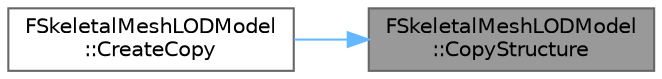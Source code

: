 digraph "FSkeletalMeshLODModel::CopyStructure"
{
 // INTERACTIVE_SVG=YES
 // LATEX_PDF_SIZE
  bgcolor="transparent";
  edge [fontname=Helvetica,fontsize=10,labelfontname=Helvetica,labelfontsize=10];
  node [fontname=Helvetica,fontsize=10,shape=box,height=0.2,width=0.4];
  rankdir="RL";
  Node1 [id="Node000001",label="FSkeletalMeshLODModel\l::CopyStructure",height=0.2,width=0.4,color="gray40", fillcolor="grey60", style="filled", fontcolor="black",tooltip="Copy one structure to the other, make sure all bulk data is unlock and the data can be read before co..."];
  Node1 -> Node2 [id="edge1_Node000001_Node000002",dir="back",color="steelblue1",style="solid",tooltip=" "];
  Node2 [id="Node000002",label="FSkeletalMeshLODModel\l::CreateCopy",height=0.2,width=0.4,color="grey40", fillcolor="white", style="filled",URL="$d1/d2d/classFSkeletalMeshLODModel.html#aad2977680224bbf65924d62f4408e16f",tooltip="Create a new FSkeletalMeshLODModel on the heap."];
}
